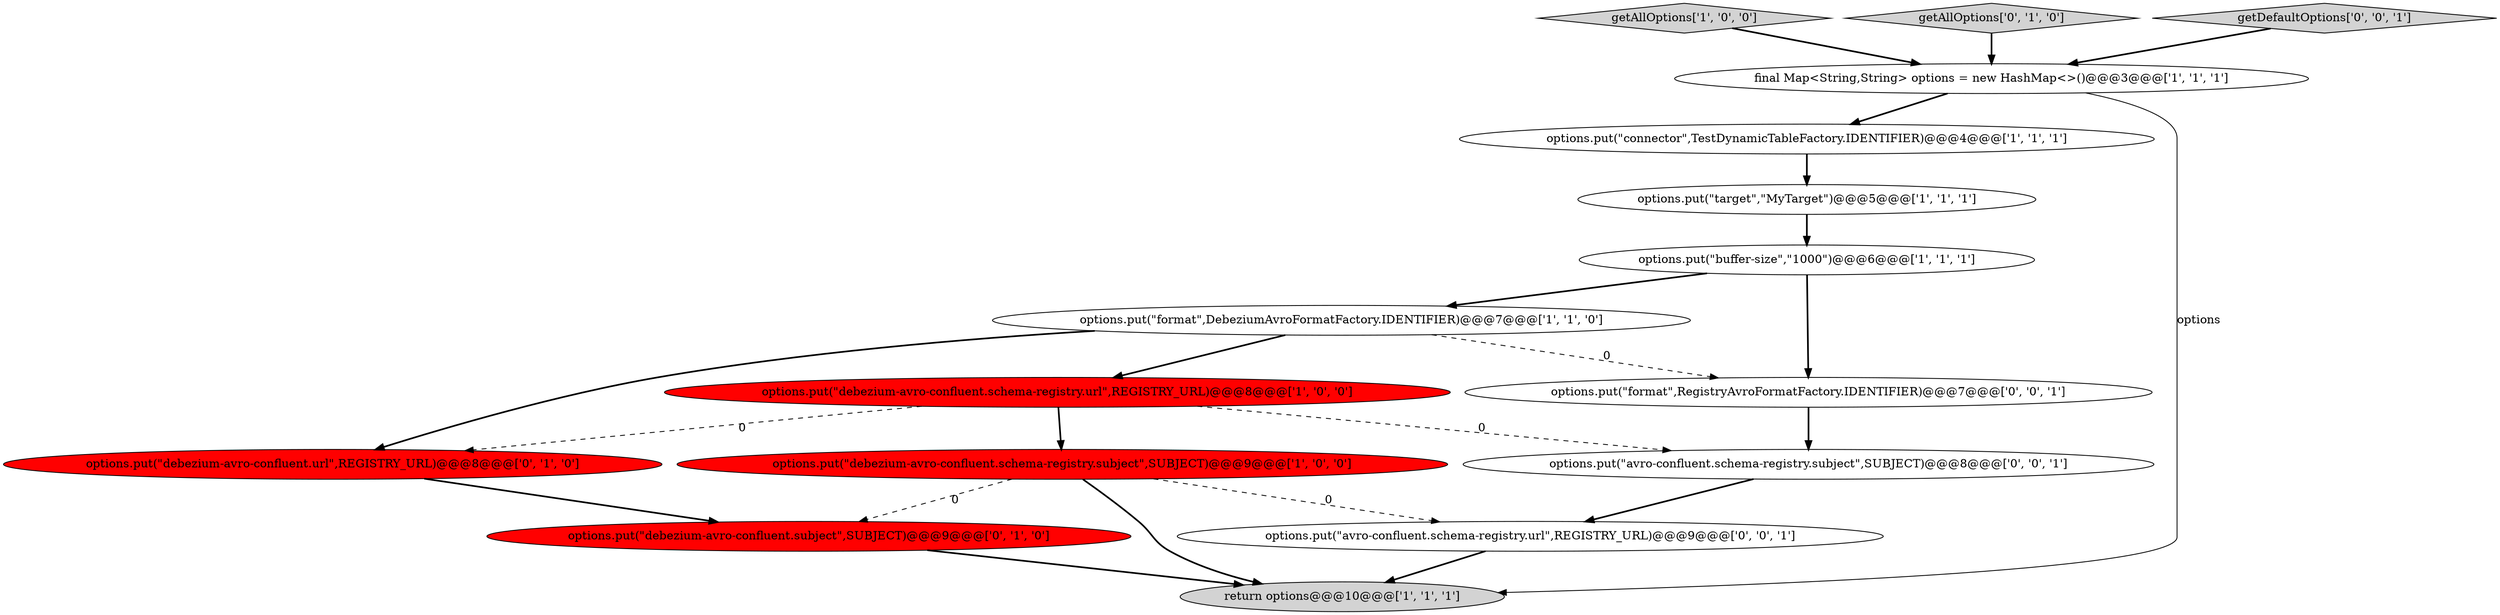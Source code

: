 digraph {
3 [style = filled, label = "options.put(\"connector\",TestDynamicTableFactory.IDENTIFIER)@@@4@@@['1', '1', '1']", fillcolor = white, shape = ellipse image = "AAA0AAABBB1BBB"];
10 [style = filled, label = "options.put(\"debezium-avro-confluent.subject\",SUBJECT)@@@9@@@['0', '1', '0']", fillcolor = red, shape = ellipse image = "AAA1AAABBB2BBB"];
1 [style = filled, label = "options.put(\"debezium-avro-confluent.schema-registry.subject\",SUBJECT)@@@9@@@['1', '0', '0']", fillcolor = red, shape = ellipse image = "AAA1AAABBB1BBB"];
11 [style = filled, label = "options.put(\"debezium-avro-confluent.url\",REGISTRY_URL)@@@8@@@['0', '1', '0']", fillcolor = red, shape = ellipse image = "AAA1AAABBB2BBB"];
4 [style = filled, label = "getAllOptions['1', '0', '0']", fillcolor = lightgray, shape = diamond image = "AAA0AAABBB1BBB"];
6 [style = filled, label = "final Map<String,String> options = new HashMap<>()@@@3@@@['1', '1', '1']", fillcolor = white, shape = ellipse image = "AAA0AAABBB1BBB"];
9 [style = filled, label = "getAllOptions['0', '1', '0']", fillcolor = lightgray, shape = diamond image = "AAA0AAABBB2BBB"];
12 [style = filled, label = "options.put(\"format\",RegistryAvroFormatFactory.IDENTIFIER)@@@7@@@['0', '0', '1']", fillcolor = white, shape = ellipse image = "AAA0AAABBB3BBB"];
13 [style = filled, label = "options.put(\"avro-confluent.schema-registry.url\",REGISTRY_URL)@@@9@@@['0', '0', '1']", fillcolor = white, shape = ellipse image = "AAA0AAABBB3BBB"];
5 [style = filled, label = "return options@@@10@@@['1', '1', '1']", fillcolor = lightgray, shape = ellipse image = "AAA0AAABBB1BBB"];
2 [style = filled, label = "options.put(\"debezium-avro-confluent.schema-registry.url\",REGISTRY_URL)@@@8@@@['1', '0', '0']", fillcolor = red, shape = ellipse image = "AAA1AAABBB1BBB"];
15 [style = filled, label = "options.put(\"avro-confluent.schema-registry.subject\",SUBJECT)@@@8@@@['0', '0', '1']", fillcolor = white, shape = ellipse image = "AAA0AAABBB3BBB"];
14 [style = filled, label = "getDefaultOptions['0', '0', '1']", fillcolor = lightgray, shape = diamond image = "AAA0AAABBB3BBB"];
8 [style = filled, label = "options.put(\"format\",DebeziumAvroFormatFactory.IDENTIFIER)@@@7@@@['1', '1', '0']", fillcolor = white, shape = ellipse image = "AAA0AAABBB1BBB"];
0 [style = filled, label = "options.put(\"buffer-size\",\"1000\")@@@6@@@['1', '1', '1']", fillcolor = white, shape = ellipse image = "AAA0AAABBB1BBB"];
7 [style = filled, label = "options.put(\"target\",\"MyTarget\")@@@5@@@['1', '1', '1']", fillcolor = white, shape = ellipse image = "AAA0AAABBB1BBB"];
1->5 [style = bold, label=""];
6->3 [style = bold, label=""];
15->13 [style = bold, label=""];
4->6 [style = bold, label=""];
2->1 [style = bold, label=""];
0->12 [style = bold, label=""];
12->15 [style = bold, label=""];
8->12 [style = dashed, label="0"];
7->0 [style = bold, label=""];
1->10 [style = dashed, label="0"];
9->6 [style = bold, label=""];
6->5 [style = solid, label="options"];
2->15 [style = dashed, label="0"];
1->13 [style = dashed, label="0"];
10->5 [style = bold, label=""];
8->2 [style = bold, label=""];
3->7 [style = bold, label=""];
11->10 [style = bold, label=""];
0->8 [style = bold, label=""];
13->5 [style = bold, label=""];
2->11 [style = dashed, label="0"];
8->11 [style = bold, label=""];
14->6 [style = bold, label=""];
}

